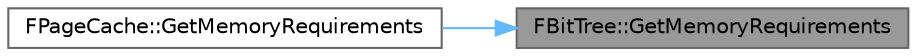 digraph "FBitTree::GetMemoryRequirements"
{
 // INTERACTIVE_SVG=YES
 // LATEX_PDF_SIZE
  bgcolor="transparent";
  edge [fontname=Helvetica,fontsize=10,labelfontname=Helvetica,labelfontsize=10];
  node [fontname=Helvetica,fontsize=10,shape=box,height=0.2,width=0.4];
  rankdir="RL";
  Node1 [id="Node000001",label="FBitTree::GetMemoryRequirements",height=0.2,width=0.4,color="gray40", fillcolor="grey60", style="filled", fontcolor="black",tooltip=" "];
  Node1 -> Node2 [id="edge1_Node000001_Node000002",dir="back",color="steelblue1",style="solid",tooltip=" "];
  Node2 [id="Node000002",label="FPageCache::GetMemoryRequirements",height=0.2,width=0.4,color="grey40", fillcolor="white", style="filled",URL="$d2/dcf/classFPageCache.html#a8561b4886ec3ec58d22130e503434a47",tooltip=" "];
}
